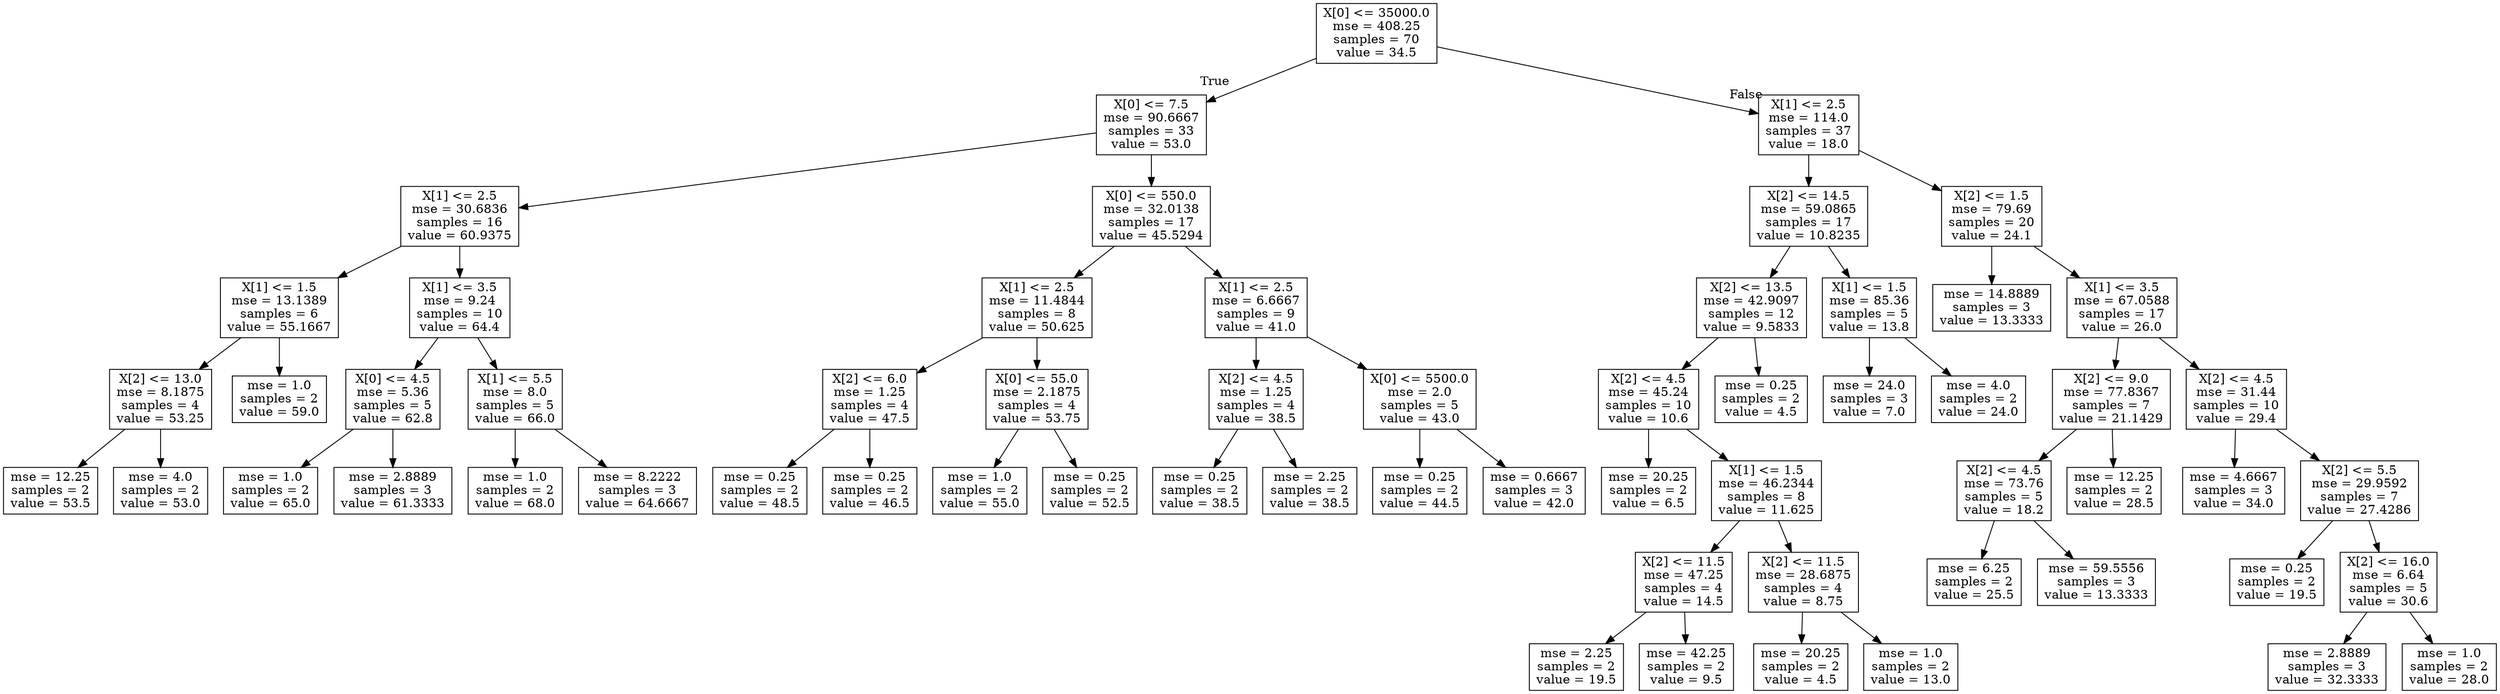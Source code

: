digraph Tree {
node [shape=box] ;
0 [label="X[0] <= 35000.0\nmse = 408.25\nsamples = 70\nvalue = 34.5"] ;
1 [label="X[0] <= 7.5\nmse = 90.6667\nsamples = 33\nvalue = 53.0"] ;
0 -> 1 [labeldistance=2.5, labelangle=45, headlabel="True"] ;
2 [label="X[1] <= 2.5\nmse = 30.6836\nsamples = 16\nvalue = 60.9375"] ;
1 -> 2 ;
3 [label="X[1] <= 1.5\nmse = 13.1389\nsamples = 6\nvalue = 55.1667"] ;
2 -> 3 ;
4 [label="X[2] <= 13.0\nmse = 8.1875\nsamples = 4\nvalue = 53.25"] ;
3 -> 4 ;
5 [label="mse = 12.25\nsamples = 2\nvalue = 53.5"] ;
4 -> 5 ;
6 [label="mse = 4.0\nsamples = 2\nvalue = 53.0"] ;
4 -> 6 ;
7 [label="mse = 1.0\nsamples = 2\nvalue = 59.0"] ;
3 -> 7 ;
8 [label="X[1] <= 3.5\nmse = 9.24\nsamples = 10\nvalue = 64.4"] ;
2 -> 8 ;
9 [label="X[0] <= 4.5\nmse = 5.36\nsamples = 5\nvalue = 62.8"] ;
8 -> 9 ;
10 [label="mse = 1.0\nsamples = 2\nvalue = 65.0"] ;
9 -> 10 ;
11 [label="mse = 2.8889\nsamples = 3\nvalue = 61.3333"] ;
9 -> 11 ;
12 [label="X[1] <= 5.5\nmse = 8.0\nsamples = 5\nvalue = 66.0"] ;
8 -> 12 ;
13 [label="mse = 1.0\nsamples = 2\nvalue = 68.0"] ;
12 -> 13 ;
14 [label="mse = 8.2222\nsamples = 3\nvalue = 64.6667"] ;
12 -> 14 ;
15 [label="X[0] <= 550.0\nmse = 32.0138\nsamples = 17\nvalue = 45.5294"] ;
1 -> 15 ;
16 [label="X[1] <= 2.5\nmse = 11.4844\nsamples = 8\nvalue = 50.625"] ;
15 -> 16 ;
17 [label="X[2] <= 6.0\nmse = 1.25\nsamples = 4\nvalue = 47.5"] ;
16 -> 17 ;
18 [label="mse = 0.25\nsamples = 2\nvalue = 48.5"] ;
17 -> 18 ;
19 [label="mse = 0.25\nsamples = 2\nvalue = 46.5"] ;
17 -> 19 ;
20 [label="X[0] <= 55.0\nmse = 2.1875\nsamples = 4\nvalue = 53.75"] ;
16 -> 20 ;
21 [label="mse = 1.0\nsamples = 2\nvalue = 55.0"] ;
20 -> 21 ;
22 [label="mse = 0.25\nsamples = 2\nvalue = 52.5"] ;
20 -> 22 ;
23 [label="X[1] <= 2.5\nmse = 6.6667\nsamples = 9\nvalue = 41.0"] ;
15 -> 23 ;
24 [label="X[2] <= 4.5\nmse = 1.25\nsamples = 4\nvalue = 38.5"] ;
23 -> 24 ;
25 [label="mse = 0.25\nsamples = 2\nvalue = 38.5"] ;
24 -> 25 ;
26 [label="mse = 2.25\nsamples = 2\nvalue = 38.5"] ;
24 -> 26 ;
27 [label="X[0] <= 5500.0\nmse = 2.0\nsamples = 5\nvalue = 43.0"] ;
23 -> 27 ;
28 [label="mse = 0.25\nsamples = 2\nvalue = 44.5"] ;
27 -> 28 ;
29 [label="mse = 0.6667\nsamples = 3\nvalue = 42.0"] ;
27 -> 29 ;
30 [label="X[1] <= 2.5\nmse = 114.0\nsamples = 37\nvalue = 18.0"] ;
0 -> 30 [labeldistance=2.5, labelangle=-45, headlabel="False"] ;
31 [label="X[2] <= 14.5\nmse = 59.0865\nsamples = 17\nvalue = 10.8235"] ;
30 -> 31 ;
32 [label="X[2] <= 13.5\nmse = 42.9097\nsamples = 12\nvalue = 9.5833"] ;
31 -> 32 ;
33 [label="X[2] <= 4.5\nmse = 45.24\nsamples = 10\nvalue = 10.6"] ;
32 -> 33 ;
34 [label="mse = 20.25\nsamples = 2\nvalue = 6.5"] ;
33 -> 34 ;
35 [label="X[1] <= 1.5\nmse = 46.2344\nsamples = 8\nvalue = 11.625"] ;
33 -> 35 ;
36 [label="X[2] <= 11.5\nmse = 47.25\nsamples = 4\nvalue = 14.5"] ;
35 -> 36 ;
37 [label="mse = 2.25\nsamples = 2\nvalue = 19.5"] ;
36 -> 37 ;
38 [label="mse = 42.25\nsamples = 2\nvalue = 9.5"] ;
36 -> 38 ;
39 [label="X[2] <= 11.5\nmse = 28.6875\nsamples = 4\nvalue = 8.75"] ;
35 -> 39 ;
40 [label="mse = 20.25\nsamples = 2\nvalue = 4.5"] ;
39 -> 40 ;
41 [label="mse = 1.0\nsamples = 2\nvalue = 13.0"] ;
39 -> 41 ;
42 [label="mse = 0.25\nsamples = 2\nvalue = 4.5"] ;
32 -> 42 ;
43 [label="X[1] <= 1.5\nmse = 85.36\nsamples = 5\nvalue = 13.8"] ;
31 -> 43 ;
44 [label="mse = 24.0\nsamples = 3\nvalue = 7.0"] ;
43 -> 44 ;
45 [label="mse = 4.0\nsamples = 2\nvalue = 24.0"] ;
43 -> 45 ;
46 [label="X[2] <= 1.5\nmse = 79.69\nsamples = 20\nvalue = 24.1"] ;
30 -> 46 ;
47 [label="mse = 14.8889\nsamples = 3\nvalue = 13.3333"] ;
46 -> 47 ;
48 [label="X[1] <= 3.5\nmse = 67.0588\nsamples = 17\nvalue = 26.0"] ;
46 -> 48 ;
49 [label="X[2] <= 9.0\nmse = 77.8367\nsamples = 7\nvalue = 21.1429"] ;
48 -> 49 ;
50 [label="X[2] <= 4.5\nmse = 73.76\nsamples = 5\nvalue = 18.2"] ;
49 -> 50 ;
51 [label="mse = 6.25\nsamples = 2\nvalue = 25.5"] ;
50 -> 51 ;
52 [label="mse = 59.5556\nsamples = 3\nvalue = 13.3333"] ;
50 -> 52 ;
53 [label="mse = 12.25\nsamples = 2\nvalue = 28.5"] ;
49 -> 53 ;
54 [label="X[2] <= 4.5\nmse = 31.44\nsamples = 10\nvalue = 29.4"] ;
48 -> 54 ;
55 [label="mse = 4.6667\nsamples = 3\nvalue = 34.0"] ;
54 -> 55 ;
56 [label="X[2] <= 5.5\nmse = 29.9592\nsamples = 7\nvalue = 27.4286"] ;
54 -> 56 ;
57 [label="mse = 0.25\nsamples = 2\nvalue = 19.5"] ;
56 -> 57 ;
58 [label="X[2] <= 16.0\nmse = 6.64\nsamples = 5\nvalue = 30.6"] ;
56 -> 58 ;
59 [label="mse = 2.8889\nsamples = 3\nvalue = 32.3333"] ;
58 -> 59 ;
60 [label="mse = 1.0\nsamples = 2\nvalue = 28.0"] ;
58 -> 60 ;
}